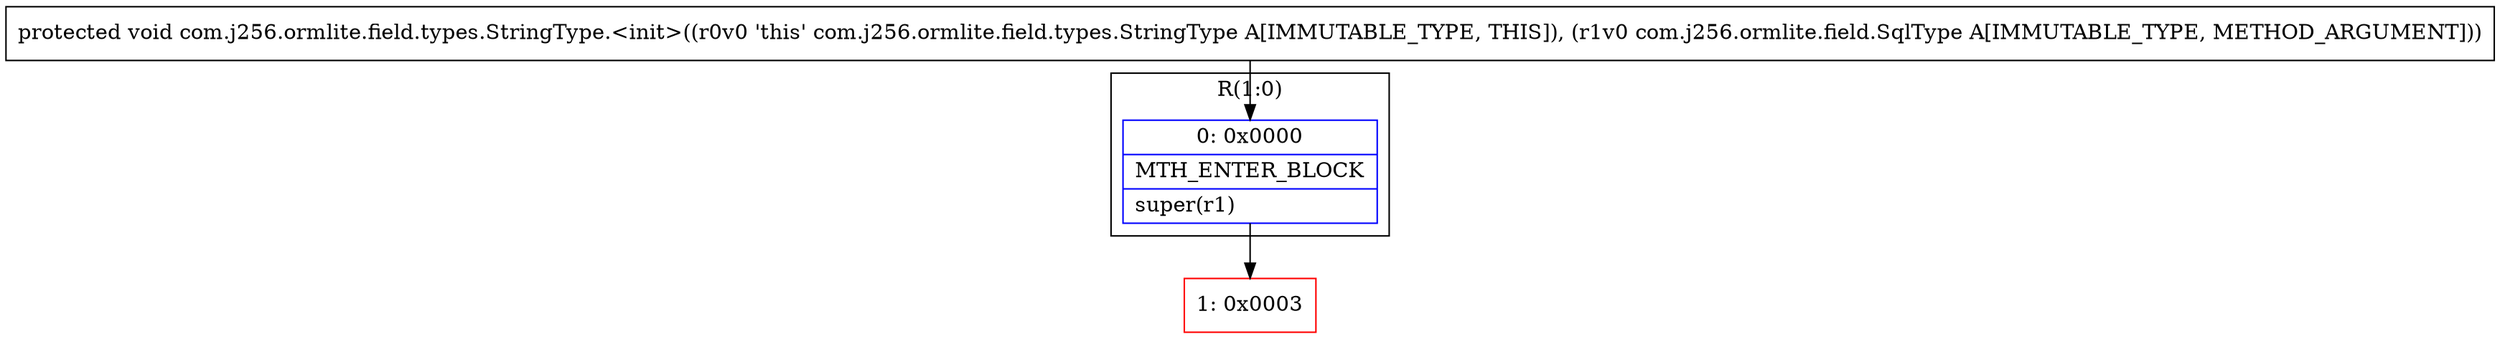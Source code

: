 digraph "CFG forcom.j256.ormlite.field.types.StringType.\<init\>(Lcom\/j256\/ormlite\/field\/SqlType;)V" {
subgraph cluster_Region_1039904500 {
label = "R(1:0)";
node [shape=record,color=blue];
Node_0 [shape=record,label="{0\:\ 0x0000|MTH_ENTER_BLOCK\l|super(r1)\l}"];
}
Node_1 [shape=record,color=red,label="{1\:\ 0x0003}"];
MethodNode[shape=record,label="{protected void com.j256.ormlite.field.types.StringType.\<init\>((r0v0 'this' com.j256.ormlite.field.types.StringType A[IMMUTABLE_TYPE, THIS]), (r1v0 com.j256.ormlite.field.SqlType A[IMMUTABLE_TYPE, METHOD_ARGUMENT])) }"];
MethodNode -> Node_0;
Node_0 -> Node_1;
}

